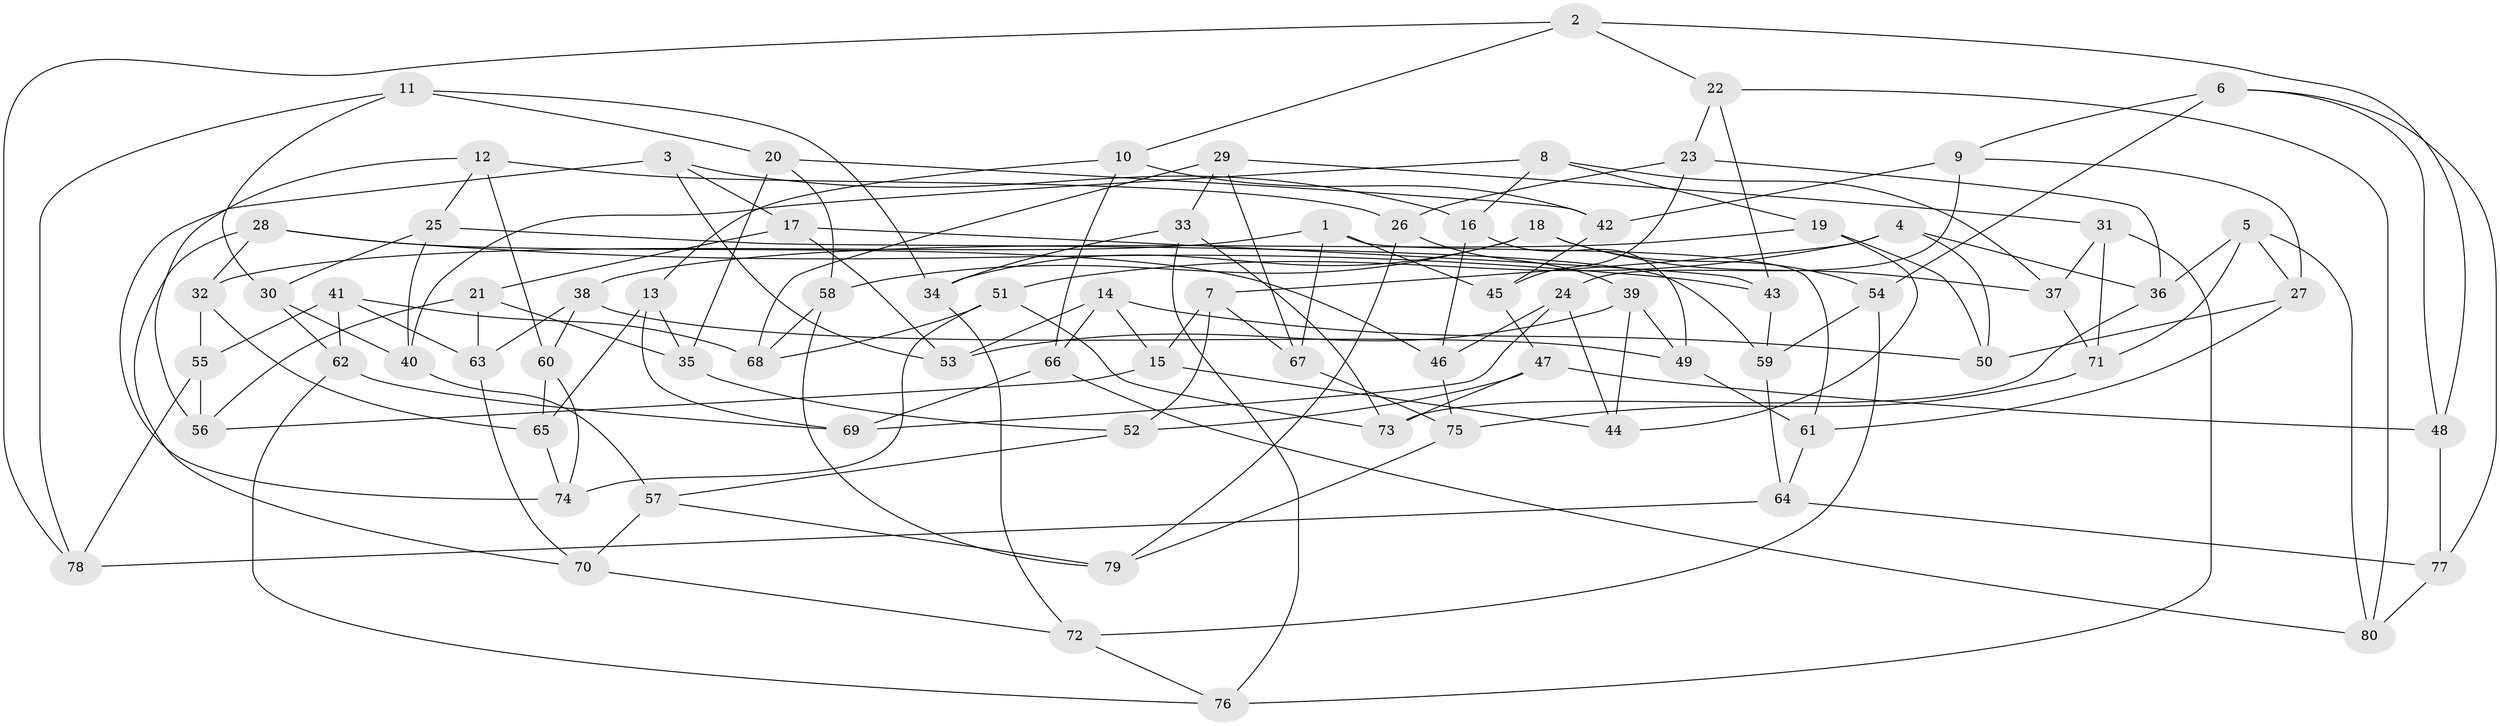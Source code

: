 // coarse degree distribution, {6: 0.5531914893617021, 5: 0.14893617021276595, 4: 0.23404255319148937, 3: 0.06382978723404255}
// Generated by graph-tools (version 1.1) at 2025/42/03/06/25 10:42:19]
// undirected, 80 vertices, 160 edges
graph export_dot {
graph [start="1"]
  node [color=gray90,style=filled];
  1;
  2;
  3;
  4;
  5;
  6;
  7;
  8;
  9;
  10;
  11;
  12;
  13;
  14;
  15;
  16;
  17;
  18;
  19;
  20;
  21;
  22;
  23;
  24;
  25;
  26;
  27;
  28;
  29;
  30;
  31;
  32;
  33;
  34;
  35;
  36;
  37;
  38;
  39;
  40;
  41;
  42;
  43;
  44;
  45;
  46;
  47;
  48;
  49;
  50;
  51;
  52;
  53;
  54;
  55;
  56;
  57;
  58;
  59;
  60;
  61;
  62;
  63;
  64;
  65;
  66;
  67;
  68;
  69;
  70;
  71;
  72;
  73;
  74;
  75;
  76;
  77;
  78;
  79;
  80;
  1 -- 32;
  1 -- 45;
  1 -- 61;
  1 -- 67;
  2 -- 78;
  2 -- 22;
  2 -- 10;
  2 -- 48;
  3 -- 53;
  3 -- 16;
  3 -- 74;
  3 -- 17;
  4 -- 51;
  4 -- 7;
  4 -- 36;
  4 -- 50;
  5 -- 71;
  5 -- 27;
  5 -- 36;
  5 -- 80;
  6 -- 9;
  6 -- 77;
  6 -- 54;
  6 -- 48;
  7 -- 67;
  7 -- 15;
  7 -- 52;
  8 -- 16;
  8 -- 40;
  8 -- 19;
  8 -- 37;
  9 -- 42;
  9 -- 27;
  9 -- 24;
  10 -- 13;
  10 -- 42;
  10 -- 66;
  11 -- 34;
  11 -- 30;
  11 -- 78;
  11 -- 20;
  12 -- 26;
  12 -- 56;
  12 -- 60;
  12 -- 25;
  13 -- 35;
  13 -- 69;
  13 -- 65;
  14 -- 53;
  14 -- 15;
  14 -- 50;
  14 -- 66;
  15 -- 44;
  15 -- 56;
  16 -- 46;
  16 -- 49;
  17 -- 43;
  17 -- 53;
  17 -- 21;
  18 -- 58;
  18 -- 54;
  18 -- 37;
  18 -- 34;
  19 -- 50;
  19 -- 44;
  19 -- 38;
  20 -- 58;
  20 -- 42;
  20 -- 35;
  21 -- 56;
  21 -- 35;
  21 -- 63;
  22 -- 43;
  22 -- 23;
  22 -- 80;
  23 -- 36;
  23 -- 26;
  23 -- 45;
  24 -- 44;
  24 -- 46;
  24 -- 69;
  25 -- 59;
  25 -- 30;
  25 -- 40;
  26 -- 39;
  26 -- 79;
  27 -- 61;
  27 -- 50;
  28 -- 70;
  28 -- 46;
  28 -- 32;
  28 -- 43;
  29 -- 67;
  29 -- 68;
  29 -- 33;
  29 -- 31;
  30 -- 40;
  30 -- 62;
  31 -- 76;
  31 -- 37;
  31 -- 71;
  32 -- 65;
  32 -- 55;
  33 -- 73;
  33 -- 34;
  33 -- 76;
  34 -- 72;
  35 -- 52;
  36 -- 73;
  37 -- 71;
  38 -- 63;
  38 -- 49;
  38 -- 60;
  39 -- 49;
  39 -- 53;
  39 -- 44;
  40 -- 57;
  41 -- 68;
  41 -- 55;
  41 -- 62;
  41 -- 63;
  42 -- 45;
  43 -- 59;
  45 -- 47;
  46 -- 75;
  47 -- 48;
  47 -- 73;
  47 -- 52;
  48 -- 77;
  49 -- 61;
  51 -- 68;
  51 -- 74;
  51 -- 73;
  52 -- 57;
  54 -- 72;
  54 -- 59;
  55 -- 78;
  55 -- 56;
  57 -- 70;
  57 -- 79;
  58 -- 68;
  58 -- 79;
  59 -- 64;
  60 -- 65;
  60 -- 74;
  61 -- 64;
  62 -- 76;
  62 -- 69;
  63 -- 70;
  64 -- 78;
  64 -- 77;
  65 -- 74;
  66 -- 80;
  66 -- 69;
  67 -- 75;
  70 -- 72;
  71 -- 75;
  72 -- 76;
  75 -- 79;
  77 -- 80;
}

